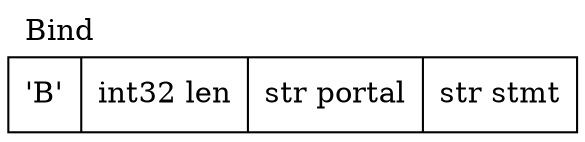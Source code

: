 graph Bind {
      label=Bind;
      labelloc=t;
      labeljust=l;
      node [shape=record];
      struct1 [label="'B'|int32 len|str portal|str stmt"];
}
